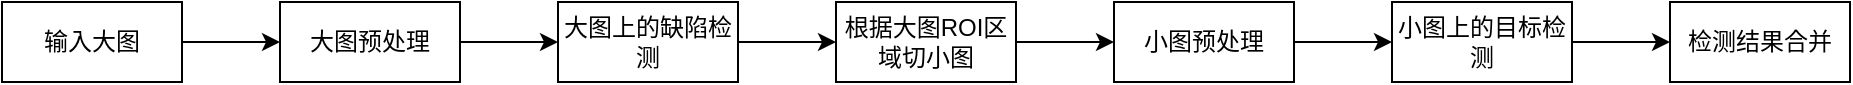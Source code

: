 <mxfile version="23.1.1" type="github">
  <diagram name="第 1 页" id="5SDLZTdB81DL5kM8xQA1">
    <mxGraphModel dx="724" dy="379" grid="1" gridSize="10" guides="1" tooltips="1" connect="1" arrows="1" fold="1" page="1" pageScale="1" pageWidth="2336" pageHeight="1654" math="0" shadow="0">
      <root>
        <mxCell id="0" />
        <mxCell id="1" parent="0" />
        <mxCell id="YpHuJ51E53qwbFPcT9pl-10" style="edgeStyle=orthogonalEdgeStyle;rounded=0;orthogonalLoop=1;jettySize=auto;html=1;exitX=1;exitY=0.5;exitDx=0;exitDy=0;entryX=0;entryY=0.5;entryDx=0;entryDy=0;" edge="1" parent="1" source="YpHuJ51E53qwbFPcT9pl-1" target="YpHuJ51E53qwbFPcT9pl-2">
          <mxGeometry relative="1" as="geometry" />
        </mxCell>
        <mxCell id="YpHuJ51E53qwbFPcT9pl-1" value="&lt;font style=&quot;font-size: 12px;&quot;&gt;输入大图&lt;/font&gt;" style="rounded=0;whiteSpace=wrap;html=1;" vertex="1" parent="1">
          <mxGeometry x="310" y="210" width="90" height="40" as="geometry" />
        </mxCell>
        <mxCell id="YpHuJ51E53qwbFPcT9pl-11" style="edgeStyle=orthogonalEdgeStyle;rounded=0;orthogonalLoop=1;jettySize=auto;html=1;exitX=1;exitY=0.5;exitDx=0;exitDy=0;entryX=0;entryY=0.5;entryDx=0;entryDy=0;" edge="1" parent="1" source="YpHuJ51E53qwbFPcT9pl-2" target="YpHuJ51E53qwbFPcT9pl-3">
          <mxGeometry relative="1" as="geometry" />
        </mxCell>
        <mxCell id="YpHuJ51E53qwbFPcT9pl-2" value="大图预处理" style="rounded=0;whiteSpace=wrap;html=1;" vertex="1" parent="1">
          <mxGeometry x="449" y="210" width="90" height="40" as="geometry" />
        </mxCell>
        <mxCell id="YpHuJ51E53qwbFPcT9pl-12" value="" style="edgeStyle=orthogonalEdgeStyle;rounded=0;orthogonalLoop=1;jettySize=auto;html=1;" edge="1" parent="1" source="YpHuJ51E53qwbFPcT9pl-3" target="YpHuJ51E53qwbFPcT9pl-4">
          <mxGeometry relative="1" as="geometry" />
        </mxCell>
        <mxCell id="YpHuJ51E53qwbFPcT9pl-3" value="大图上的缺陷检测" style="rounded=0;whiteSpace=wrap;html=1;" vertex="1" parent="1">
          <mxGeometry x="588" y="210" width="90" height="40" as="geometry" />
        </mxCell>
        <mxCell id="YpHuJ51E53qwbFPcT9pl-13" value="" style="edgeStyle=orthogonalEdgeStyle;rounded=0;orthogonalLoop=1;jettySize=auto;html=1;" edge="1" parent="1" source="YpHuJ51E53qwbFPcT9pl-4" target="YpHuJ51E53qwbFPcT9pl-6">
          <mxGeometry relative="1" as="geometry" />
        </mxCell>
        <mxCell id="YpHuJ51E53qwbFPcT9pl-4" value="根据大图ROI区域切小图" style="rounded=0;whiteSpace=wrap;html=1;" vertex="1" parent="1">
          <mxGeometry x="727" y="210" width="90" height="40" as="geometry" />
        </mxCell>
        <mxCell id="YpHuJ51E53qwbFPcT9pl-14" value="" style="edgeStyle=orthogonalEdgeStyle;rounded=0;orthogonalLoop=1;jettySize=auto;html=1;" edge="1" parent="1" source="YpHuJ51E53qwbFPcT9pl-6" target="YpHuJ51E53qwbFPcT9pl-7">
          <mxGeometry relative="1" as="geometry" />
        </mxCell>
        <mxCell id="YpHuJ51E53qwbFPcT9pl-6" value="小图预处理" style="rounded=0;whiteSpace=wrap;html=1;" vertex="1" parent="1">
          <mxGeometry x="866" y="210" width="90" height="40" as="geometry" />
        </mxCell>
        <mxCell id="YpHuJ51E53qwbFPcT9pl-15" value="" style="edgeStyle=orthogonalEdgeStyle;rounded=0;orthogonalLoop=1;jettySize=auto;html=1;" edge="1" parent="1" source="YpHuJ51E53qwbFPcT9pl-7" target="YpHuJ51E53qwbFPcT9pl-8">
          <mxGeometry relative="1" as="geometry" />
        </mxCell>
        <mxCell id="YpHuJ51E53qwbFPcT9pl-7" value="小图上的目标检测" style="rounded=0;whiteSpace=wrap;html=1;" vertex="1" parent="1">
          <mxGeometry x="1005" y="210" width="90" height="40" as="geometry" />
        </mxCell>
        <mxCell id="YpHuJ51E53qwbFPcT9pl-8" value="检测结果合并" style="rounded=0;whiteSpace=wrap;html=1;" vertex="1" parent="1">
          <mxGeometry x="1144" y="210" width="90" height="40" as="geometry" />
        </mxCell>
      </root>
    </mxGraphModel>
  </diagram>
</mxfile>
